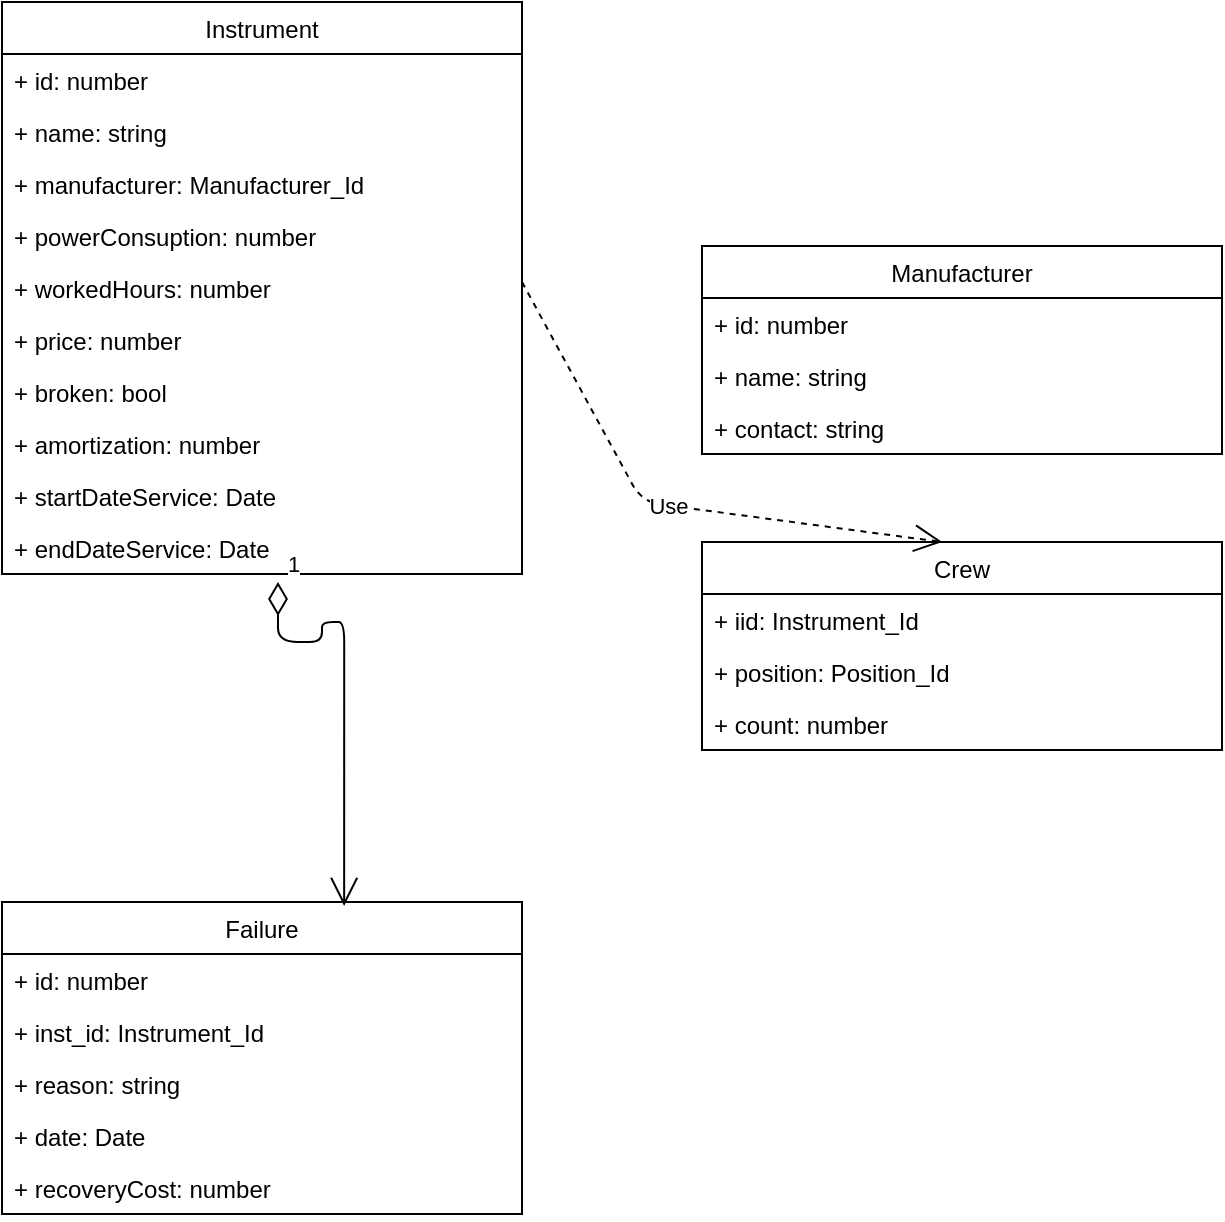 <mxfile version="12.4.2" type="device" pages="1"><diagram id="hl6SkRGxSXMN09fk2Lmb" name="Page-1"><mxGraphModel dx="868" dy="482" grid="1" gridSize="10" guides="1" tooltips="1" connect="1" arrows="1" fold="1" page="1" pageScale="1" pageWidth="827" pageHeight="1169" math="0" shadow="0"><root><mxCell id="0"/><mxCell id="1" parent="0"/><mxCell id="scYopCi4ydYiZ-XvlrYl-1" value="Instrument" style="swimlane;fontStyle=0;childLayout=stackLayout;horizontal=1;startSize=26;fillColor=none;horizontalStack=0;resizeParent=1;resizeParentMax=0;resizeLast=0;collapsible=1;marginBottom=0;" parent="1" vertex="1"><mxGeometry x="30" y="40" width="260" height="286" as="geometry"/></mxCell><mxCell id="scYopCi4ydYiZ-XvlrYl-2" value="+ id: number" style="text;strokeColor=none;fillColor=none;align=left;verticalAlign=top;spacingLeft=4;spacingRight=4;overflow=hidden;rotatable=0;points=[[0,0.5],[1,0.5]];portConstraint=eastwest;" parent="scYopCi4ydYiZ-XvlrYl-1" vertex="1"><mxGeometry y="26" width="260" height="26" as="geometry"/></mxCell><mxCell id="scYopCi4ydYiZ-XvlrYl-3" value="+ name: string" style="text;strokeColor=none;fillColor=none;align=left;verticalAlign=top;spacingLeft=4;spacingRight=4;overflow=hidden;rotatable=0;points=[[0,0.5],[1,0.5]];portConstraint=eastwest;" parent="scYopCi4ydYiZ-XvlrYl-1" vertex="1"><mxGeometry y="52" width="260" height="26" as="geometry"/></mxCell><mxCell id="M7lzYhwyVd3ztGFRKIi3-46" value="+ manufacturer: Manufacturer_Id" style="text;strokeColor=none;fillColor=none;align=left;verticalAlign=top;spacingLeft=4;spacingRight=4;overflow=hidden;rotatable=0;points=[[0,0.5],[1,0.5]];portConstraint=eastwest;" parent="scYopCi4ydYiZ-XvlrYl-1" vertex="1"><mxGeometry y="78" width="260" height="26" as="geometry"/></mxCell><mxCell id="scYopCi4ydYiZ-XvlrYl-4" value="+ powerConsuption: number" style="text;strokeColor=none;fillColor=none;align=left;verticalAlign=top;spacingLeft=4;spacingRight=4;overflow=hidden;rotatable=0;points=[[0,0.5],[1,0.5]];portConstraint=eastwest;" parent="scYopCi4ydYiZ-XvlrYl-1" vertex="1"><mxGeometry y="104" width="260" height="26" as="geometry"/></mxCell><mxCell id="scYopCi4ydYiZ-XvlrYl-5" value="+ workedHours: number" style="text;strokeColor=none;fillColor=none;align=left;verticalAlign=top;spacingLeft=4;spacingRight=4;overflow=hidden;rotatable=0;points=[[0,0.5],[1,0.5]];portConstraint=eastwest;" parent="scYopCi4ydYiZ-XvlrYl-1" vertex="1"><mxGeometry y="130" width="260" height="26" as="geometry"/></mxCell><mxCell id="scYopCi4ydYiZ-XvlrYl-6" value="+ price: number" style="text;strokeColor=none;fillColor=none;align=left;verticalAlign=top;spacingLeft=4;spacingRight=4;overflow=hidden;rotatable=0;points=[[0,0.5],[1,0.5]];portConstraint=eastwest;" parent="scYopCi4ydYiZ-XvlrYl-1" vertex="1"><mxGeometry y="156" width="260" height="26" as="geometry"/></mxCell><mxCell id="scYopCi4ydYiZ-XvlrYl-7" value="+ broken: bool" style="text;strokeColor=none;fillColor=none;align=left;verticalAlign=top;spacingLeft=4;spacingRight=4;overflow=hidden;rotatable=0;points=[[0,0.5],[1,0.5]];portConstraint=eastwest;" parent="scYopCi4ydYiZ-XvlrYl-1" vertex="1"><mxGeometry y="182" width="260" height="26" as="geometry"/></mxCell><mxCell id="Hn2ikfrYWu9LBwZx7e4G-1" value="+ amortization: number" style="text;strokeColor=none;fillColor=none;align=left;verticalAlign=top;spacingLeft=4;spacingRight=4;overflow=hidden;rotatable=0;points=[[0,0.5],[1,0.5]];portConstraint=eastwest;" parent="scYopCi4ydYiZ-XvlrYl-1" vertex="1"><mxGeometry y="208" width="260" height="26" as="geometry"/></mxCell><mxCell id="MkdyE0xCZPY7T-2U-ATV-1" value="+ startDateService: Date" style="text;strokeColor=none;fillColor=none;align=left;verticalAlign=top;spacingLeft=4;spacingRight=4;overflow=hidden;rotatable=0;points=[[0,0.5],[1,0.5]];portConstraint=eastwest;" vertex="1" parent="scYopCi4ydYiZ-XvlrYl-1"><mxGeometry y="234" width="260" height="26" as="geometry"/></mxCell><mxCell id="MkdyE0xCZPY7T-2U-ATV-2" value="+ endDateService: Date" style="text;strokeColor=none;fillColor=none;align=left;verticalAlign=top;spacingLeft=4;spacingRight=4;overflow=hidden;rotatable=0;points=[[0,0.5],[1,0.5]];portConstraint=eastwest;" vertex="1" parent="scYopCi4ydYiZ-XvlrYl-1"><mxGeometry y="260" width="260" height="26" as="geometry"/></mxCell><mxCell id="scYopCi4ydYiZ-XvlrYl-28" value="Crew" style="swimlane;fontStyle=0;childLayout=stackLayout;horizontal=1;startSize=26;fillColor=none;horizontalStack=0;resizeParent=1;resizeParentMax=0;resizeLast=0;collapsible=1;marginBottom=0;" parent="1" vertex="1"><mxGeometry x="380" y="310" width="260" height="104" as="geometry"/></mxCell><mxCell id="scYopCi4ydYiZ-XvlrYl-29" value="+ iid: Instrument_Id" style="text;strokeColor=none;fillColor=none;align=left;verticalAlign=top;spacingLeft=4;spacingRight=4;overflow=hidden;rotatable=0;points=[[0,0.5],[1,0.5]];portConstraint=eastwest;" parent="scYopCi4ydYiZ-XvlrYl-28" vertex="1"><mxGeometry y="26" width="260" height="26" as="geometry"/></mxCell><mxCell id="scYopCi4ydYiZ-XvlrYl-30" value="+ position: Position_Id" style="text;strokeColor=none;fillColor=none;align=left;verticalAlign=top;spacingLeft=4;spacingRight=4;overflow=hidden;rotatable=0;points=[[0,0.5],[1,0.5]];portConstraint=eastwest;" parent="scYopCi4ydYiZ-XvlrYl-28" vertex="1"><mxGeometry y="52" width="260" height="26" as="geometry"/></mxCell><mxCell id="scYopCi4ydYiZ-XvlrYl-31" value="+ count: number" style="text;strokeColor=none;fillColor=none;align=left;verticalAlign=top;spacingLeft=4;spacingRight=4;overflow=hidden;rotatable=0;points=[[0,0.5],[1,0.5]];portConstraint=eastwest;" parent="scYopCi4ydYiZ-XvlrYl-28" vertex="1"><mxGeometry y="78" width="260" height="26" as="geometry"/></mxCell><mxCell id="M7lzYhwyVd3ztGFRKIi3-38" value="Use" style="endArrow=open;endSize=12;dashed=1;html=1;entryX=0.462;entryY=0;entryDx=0;entryDy=0;entryPerimeter=0;" parent="1" target="scYopCi4ydYiZ-XvlrYl-28" edge="1"><mxGeometry width="160" relative="1" as="geometry"><mxPoint x="290" y="180" as="sourcePoint"/><mxPoint x="450" y="180" as="targetPoint"/><Array as="points"><mxPoint x="350" y="290"/></Array></mxGeometry></mxCell><mxCell id="M7lzYhwyVd3ztGFRKIi3-49" value="Manufacturer" style="swimlane;fontStyle=0;childLayout=stackLayout;horizontal=1;startSize=26;fillColor=none;horizontalStack=0;resizeParent=1;resizeParentMax=0;resizeLast=0;collapsible=1;marginBottom=0;" parent="1" vertex="1"><mxGeometry x="380" y="162" width="260" height="104" as="geometry"/></mxCell><mxCell id="M7lzYhwyVd3ztGFRKIi3-50" value="+ id: number" style="text;strokeColor=none;fillColor=none;align=left;verticalAlign=top;spacingLeft=4;spacingRight=4;overflow=hidden;rotatable=0;points=[[0,0.5],[1,0.5]];portConstraint=eastwest;" parent="M7lzYhwyVd3ztGFRKIi3-49" vertex="1"><mxGeometry y="26" width="260" height="26" as="geometry"/></mxCell><mxCell id="M7lzYhwyVd3ztGFRKIi3-51" value="+ name: string" style="text;strokeColor=none;fillColor=none;align=left;verticalAlign=top;spacingLeft=4;spacingRight=4;overflow=hidden;rotatable=0;points=[[0,0.5],[1,0.5]];portConstraint=eastwest;" parent="M7lzYhwyVd3ztGFRKIi3-49" vertex="1"><mxGeometry y="52" width="260" height="26" as="geometry"/></mxCell><mxCell id="M7lzYhwyVd3ztGFRKIi3-52" value="+ contact: string" style="text;strokeColor=none;fillColor=none;align=left;verticalAlign=top;spacingLeft=4;spacingRight=4;overflow=hidden;rotatable=0;points=[[0,0.5],[1,0.5]];portConstraint=eastwest;" parent="M7lzYhwyVd3ztGFRKIi3-49" vertex="1"><mxGeometry y="78" width="260" height="26" as="geometry"/></mxCell><mxCell id="qmjFKFw6XZt35J6v-8zN-2" value="Failure" style="swimlane;fontStyle=0;childLayout=stackLayout;horizontal=1;startSize=26;fillColor=none;horizontalStack=0;resizeParent=1;resizeParentMax=0;resizeLast=0;collapsible=1;marginBottom=0;" parent="1" vertex="1"><mxGeometry x="30" y="490" width="260" height="156" as="geometry"/></mxCell><mxCell id="qmjFKFw6XZt35J6v-8zN-3" value="+ id: number" style="text;strokeColor=none;fillColor=none;align=left;verticalAlign=top;spacingLeft=4;spacingRight=4;overflow=hidden;rotatable=0;points=[[0,0.5],[1,0.5]];portConstraint=eastwest;" parent="qmjFKFw6XZt35J6v-8zN-2" vertex="1"><mxGeometry y="26" width="260" height="26" as="geometry"/></mxCell><mxCell id="qmjFKFw6XZt35J6v-8zN-4" value="+ inst_id: Instrument_Id" style="text;strokeColor=none;fillColor=none;align=left;verticalAlign=top;spacingLeft=4;spacingRight=4;overflow=hidden;rotatable=0;points=[[0,0.5],[1,0.5]];portConstraint=eastwest;" parent="qmjFKFw6XZt35J6v-8zN-2" vertex="1"><mxGeometry y="52" width="260" height="26" as="geometry"/></mxCell><mxCell id="qmjFKFw6XZt35J6v-8zN-5" value="+ reason: string" style="text;strokeColor=none;fillColor=none;align=left;verticalAlign=top;spacingLeft=4;spacingRight=4;overflow=hidden;rotatable=0;points=[[0,0.5],[1,0.5]];portConstraint=eastwest;" parent="qmjFKFw6XZt35J6v-8zN-2" vertex="1"><mxGeometry y="78" width="260" height="26" as="geometry"/></mxCell><mxCell id="qmjFKFw6XZt35J6v-8zN-10" value="+ date: Date" style="text;strokeColor=none;fillColor=none;align=left;verticalAlign=top;spacingLeft=4;spacingRight=4;overflow=hidden;rotatable=0;points=[[0,0.5],[1,0.5]];portConstraint=eastwest;" parent="qmjFKFw6XZt35J6v-8zN-2" vertex="1"><mxGeometry y="104" width="260" height="26" as="geometry"/></mxCell><mxCell id="qmjFKFw6XZt35J6v-8zN-6" value="+ recoveryCost: number" style="text;strokeColor=none;fillColor=none;align=left;verticalAlign=top;spacingLeft=4;spacingRight=4;overflow=hidden;rotatable=0;points=[[0,0.5],[1,0.5]];portConstraint=eastwest;" parent="qmjFKFw6XZt35J6v-8zN-2" vertex="1"><mxGeometry y="130" width="260" height="26" as="geometry"/></mxCell><mxCell id="qmjFKFw6XZt35J6v-8zN-11" value="1" style="endArrow=open;html=1;endSize=12;startArrow=diamondThin;startSize=14;startFill=0;edgeStyle=orthogonalEdgeStyle;align=left;verticalAlign=bottom;entryX=0.658;entryY=0.013;entryDx=0;entryDy=0;entryPerimeter=0;" parent="1" target="qmjFKFw6XZt35J6v-8zN-2" edge="1"><mxGeometry x="-1" y="3" relative="1" as="geometry"><mxPoint x="168" y="330" as="sourcePoint"/><mxPoint x="80" y="110" as="targetPoint"/><Array as="points"><mxPoint x="168" y="360"/><mxPoint x="190" y="360"/><mxPoint x="190" y="350"/><mxPoint x="201" y="350"/></Array></mxGeometry></mxCell></root></mxGraphModel></diagram></mxfile>